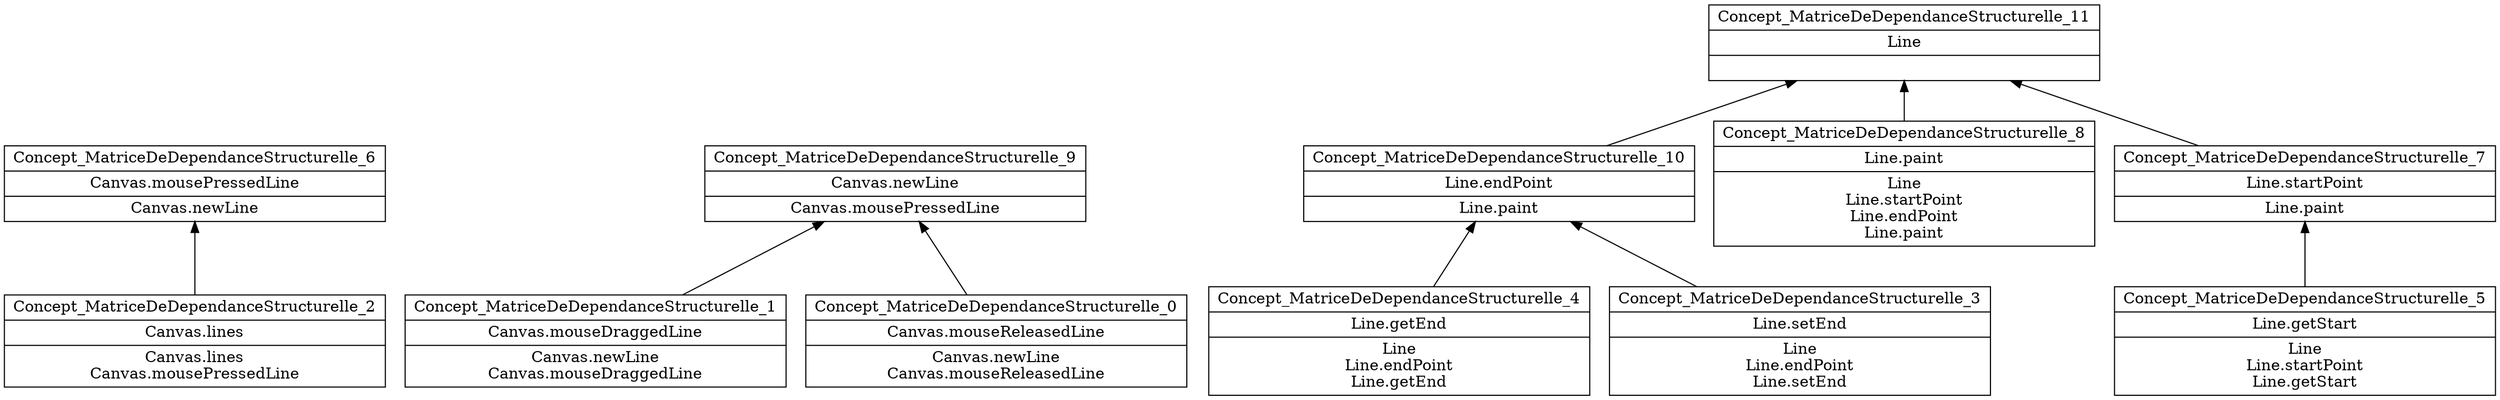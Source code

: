 digraph G { 
	rankdir=BT;
subgraph MatriceDeDependanceStructurelle { 
label="MatriceDeDependanceStructurelle";
1 [shape=record,label="{Concept_MatriceDeDependanceStructurelle_2|Canvas.lines\n|Canvas.lines\nCanvas.mousePressedLine\n}"];
2 [shape=record,label="{Concept_MatriceDeDependanceStructurelle_1|Canvas.mouseDraggedLine\n|Canvas.newLine\nCanvas.mouseDraggedLine\n}"];
3 [shape=record,label="{Concept_MatriceDeDependanceStructurelle_0|Canvas.mouseReleasedLine\n|Canvas.newLine\nCanvas.mouseReleasedLine\n}"];
4 [shape=record,label="{Concept_MatriceDeDependanceStructurelle_6|Canvas.mousePressedLine\n|Canvas.newLine\n}"];
5 [shape=record,label="{Concept_MatriceDeDependanceStructurelle_4|Line.getEnd\n|Line\nLine.endPoint\nLine.getEnd\n}"];
6 [shape=record,label="{Concept_MatriceDeDependanceStructurelle_5|Line.getStart\n|Line\nLine.startPoint\nLine.getStart\n}"];
7 [shape=record,label="{Concept_MatriceDeDependanceStructurelle_9|Canvas.newLine\n|Canvas.mousePressedLine\n}"];
8 [shape=record,label="{Concept_MatriceDeDependanceStructurelle_8|Line.paint\n|Line\nLine.startPoint\nLine.endPoint\nLine.paint\n}"];
9 [shape=record,label="{Concept_MatriceDeDependanceStructurelle_7|Line.startPoint\n|Line.paint\n}"];
10 [shape=record,label="{Concept_MatriceDeDependanceStructurelle_10|Line.endPoint\n|Line.paint\n}"];
11 [shape=record,label="{Concept_MatriceDeDependanceStructurelle_11|Line\n|}"];
12 [shape=record,label="{Concept_MatriceDeDependanceStructurelle_3|Line.setEnd\n|Line\nLine.endPoint\nLine.setEnd\n}"];
	1 -> 4
	2 -> 7
	3 -> 7
	6 -> 9
	5 -> 10
	12 -> 10
	9 -> 11
	10 -> 11
	8 -> 11
}
}